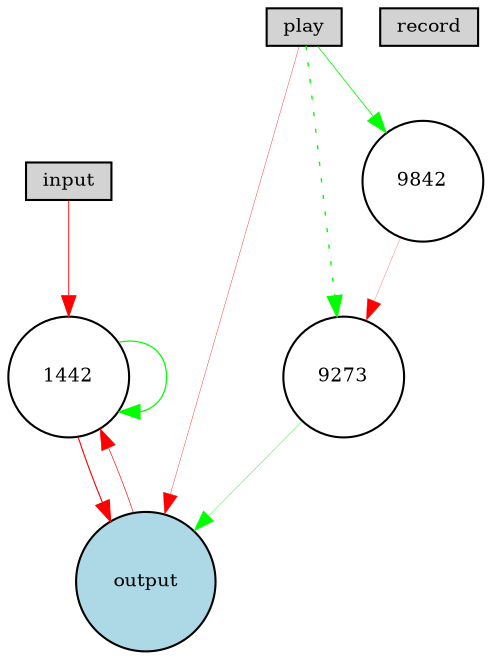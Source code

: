 digraph {
	node [fontsize=9 height=0.2 shape=circle width=0.2]
	input [fillcolor=lightgray shape=box style=filled]
	record [fillcolor=lightgray shape=box style=filled]
	play [fillcolor=lightgray shape=box style=filled]
	output [fillcolor=lightblue style=filled]
	9273 [fillcolor=white style=filled]
	1442 [fillcolor=white style=filled]
	9842 [fillcolor=white style=filled]
	1442 -> 1442 [color=green penwidth=0.606247682161067 style=solid]
	1442 -> output [color=red penwidth=0.5376381243160502 style=solid]
	input -> 1442 [color=red penwidth=0.4413139557311031 style=solid]
	play -> output [color=red penwidth=0.17104996859163585 style=solid]
	play -> 9273 [color=green penwidth=0.6775887180672019 style=dotted]
	9273 -> output [color=green penwidth=0.2049352063754868 style=solid]
	output -> 1442 [color=red penwidth=0.30480690829781676 style=solid]
	play -> 9842 [color=green penwidth=0.39974327213301497 style=solid]
	9842 -> 9273 [color=red penwidth=0.1165058694213918 style=solid]
}
